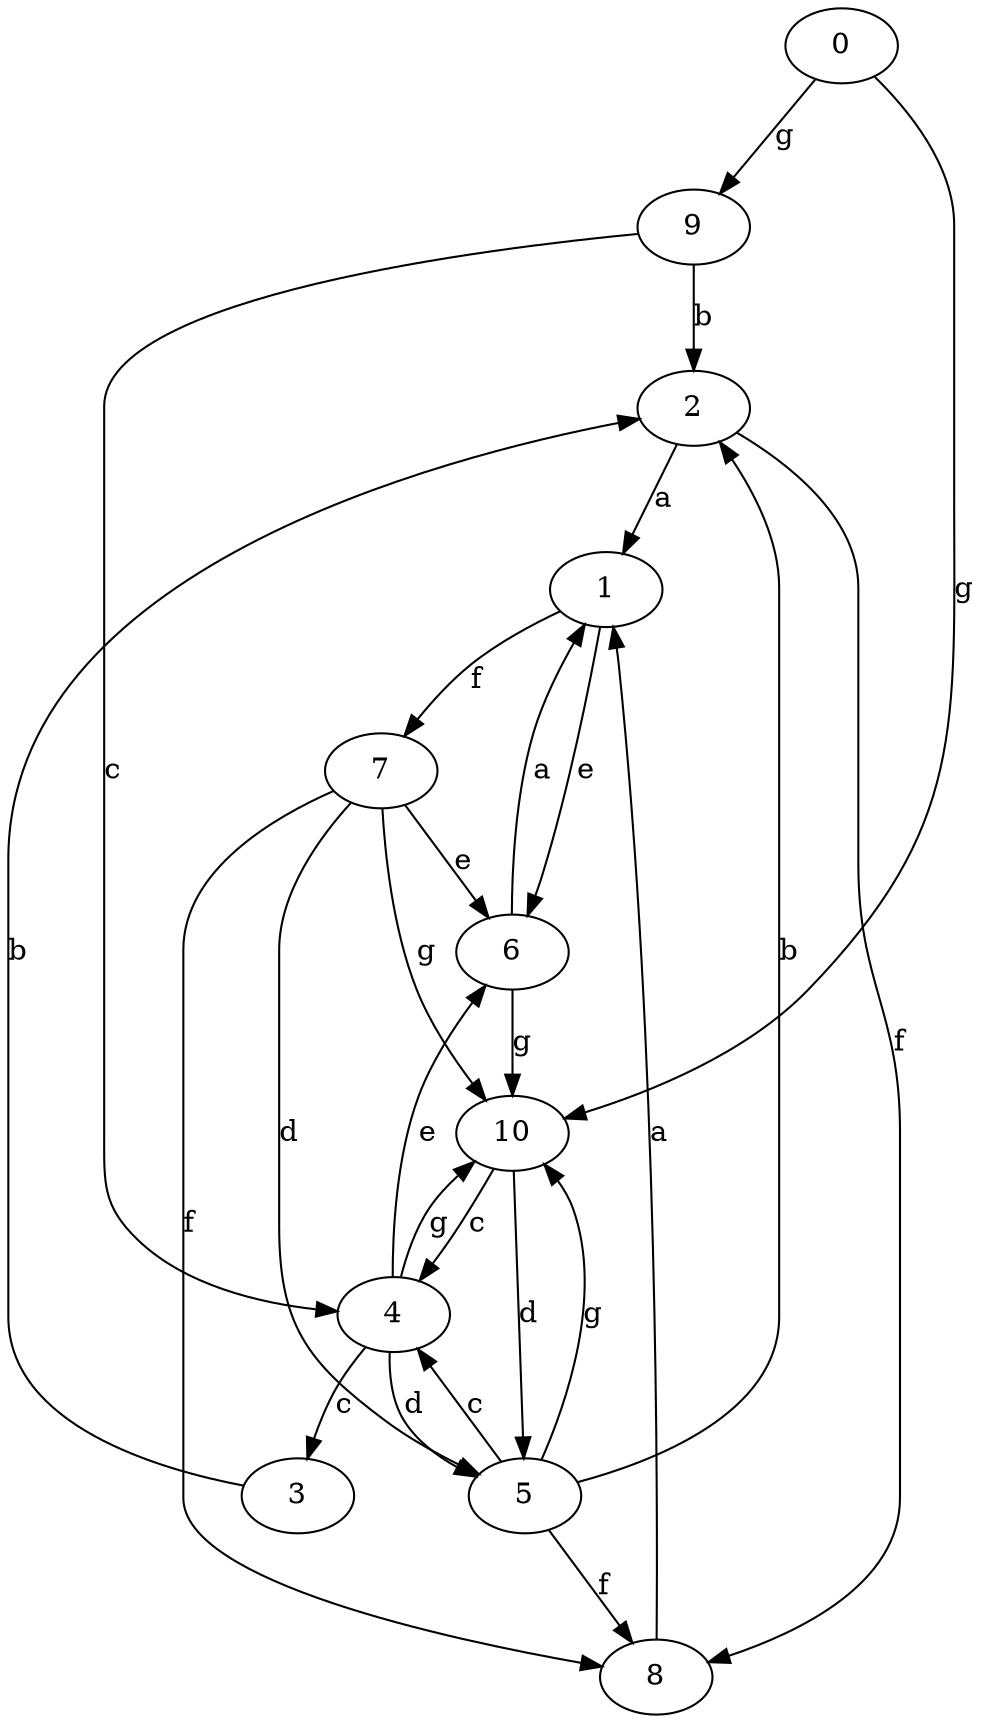 strict digraph  {
0;
1;
2;
3;
4;
5;
6;
7;
8;
9;
10;
0 -> 9  [label=g];
0 -> 10  [label=g];
1 -> 6  [label=e];
1 -> 7  [label=f];
2 -> 1  [label=a];
2 -> 8  [label=f];
3 -> 2  [label=b];
4 -> 3  [label=c];
4 -> 5  [label=d];
4 -> 6  [label=e];
4 -> 10  [label=g];
5 -> 2  [label=b];
5 -> 4  [label=c];
5 -> 8  [label=f];
5 -> 10  [label=g];
6 -> 1  [label=a];
6 -> 10  [label=g];
7 -> 5  [label=d];
7 -> 6  [label=e];
7 -> 8  [label=f];
7 -> 10  [label=g];
8 -> 1  [label=a];
9 -> 2  [label=b];
9 -> 4  [label=c];
10 -> 4  [label=c];
10 -> 5  [label=d];
}
